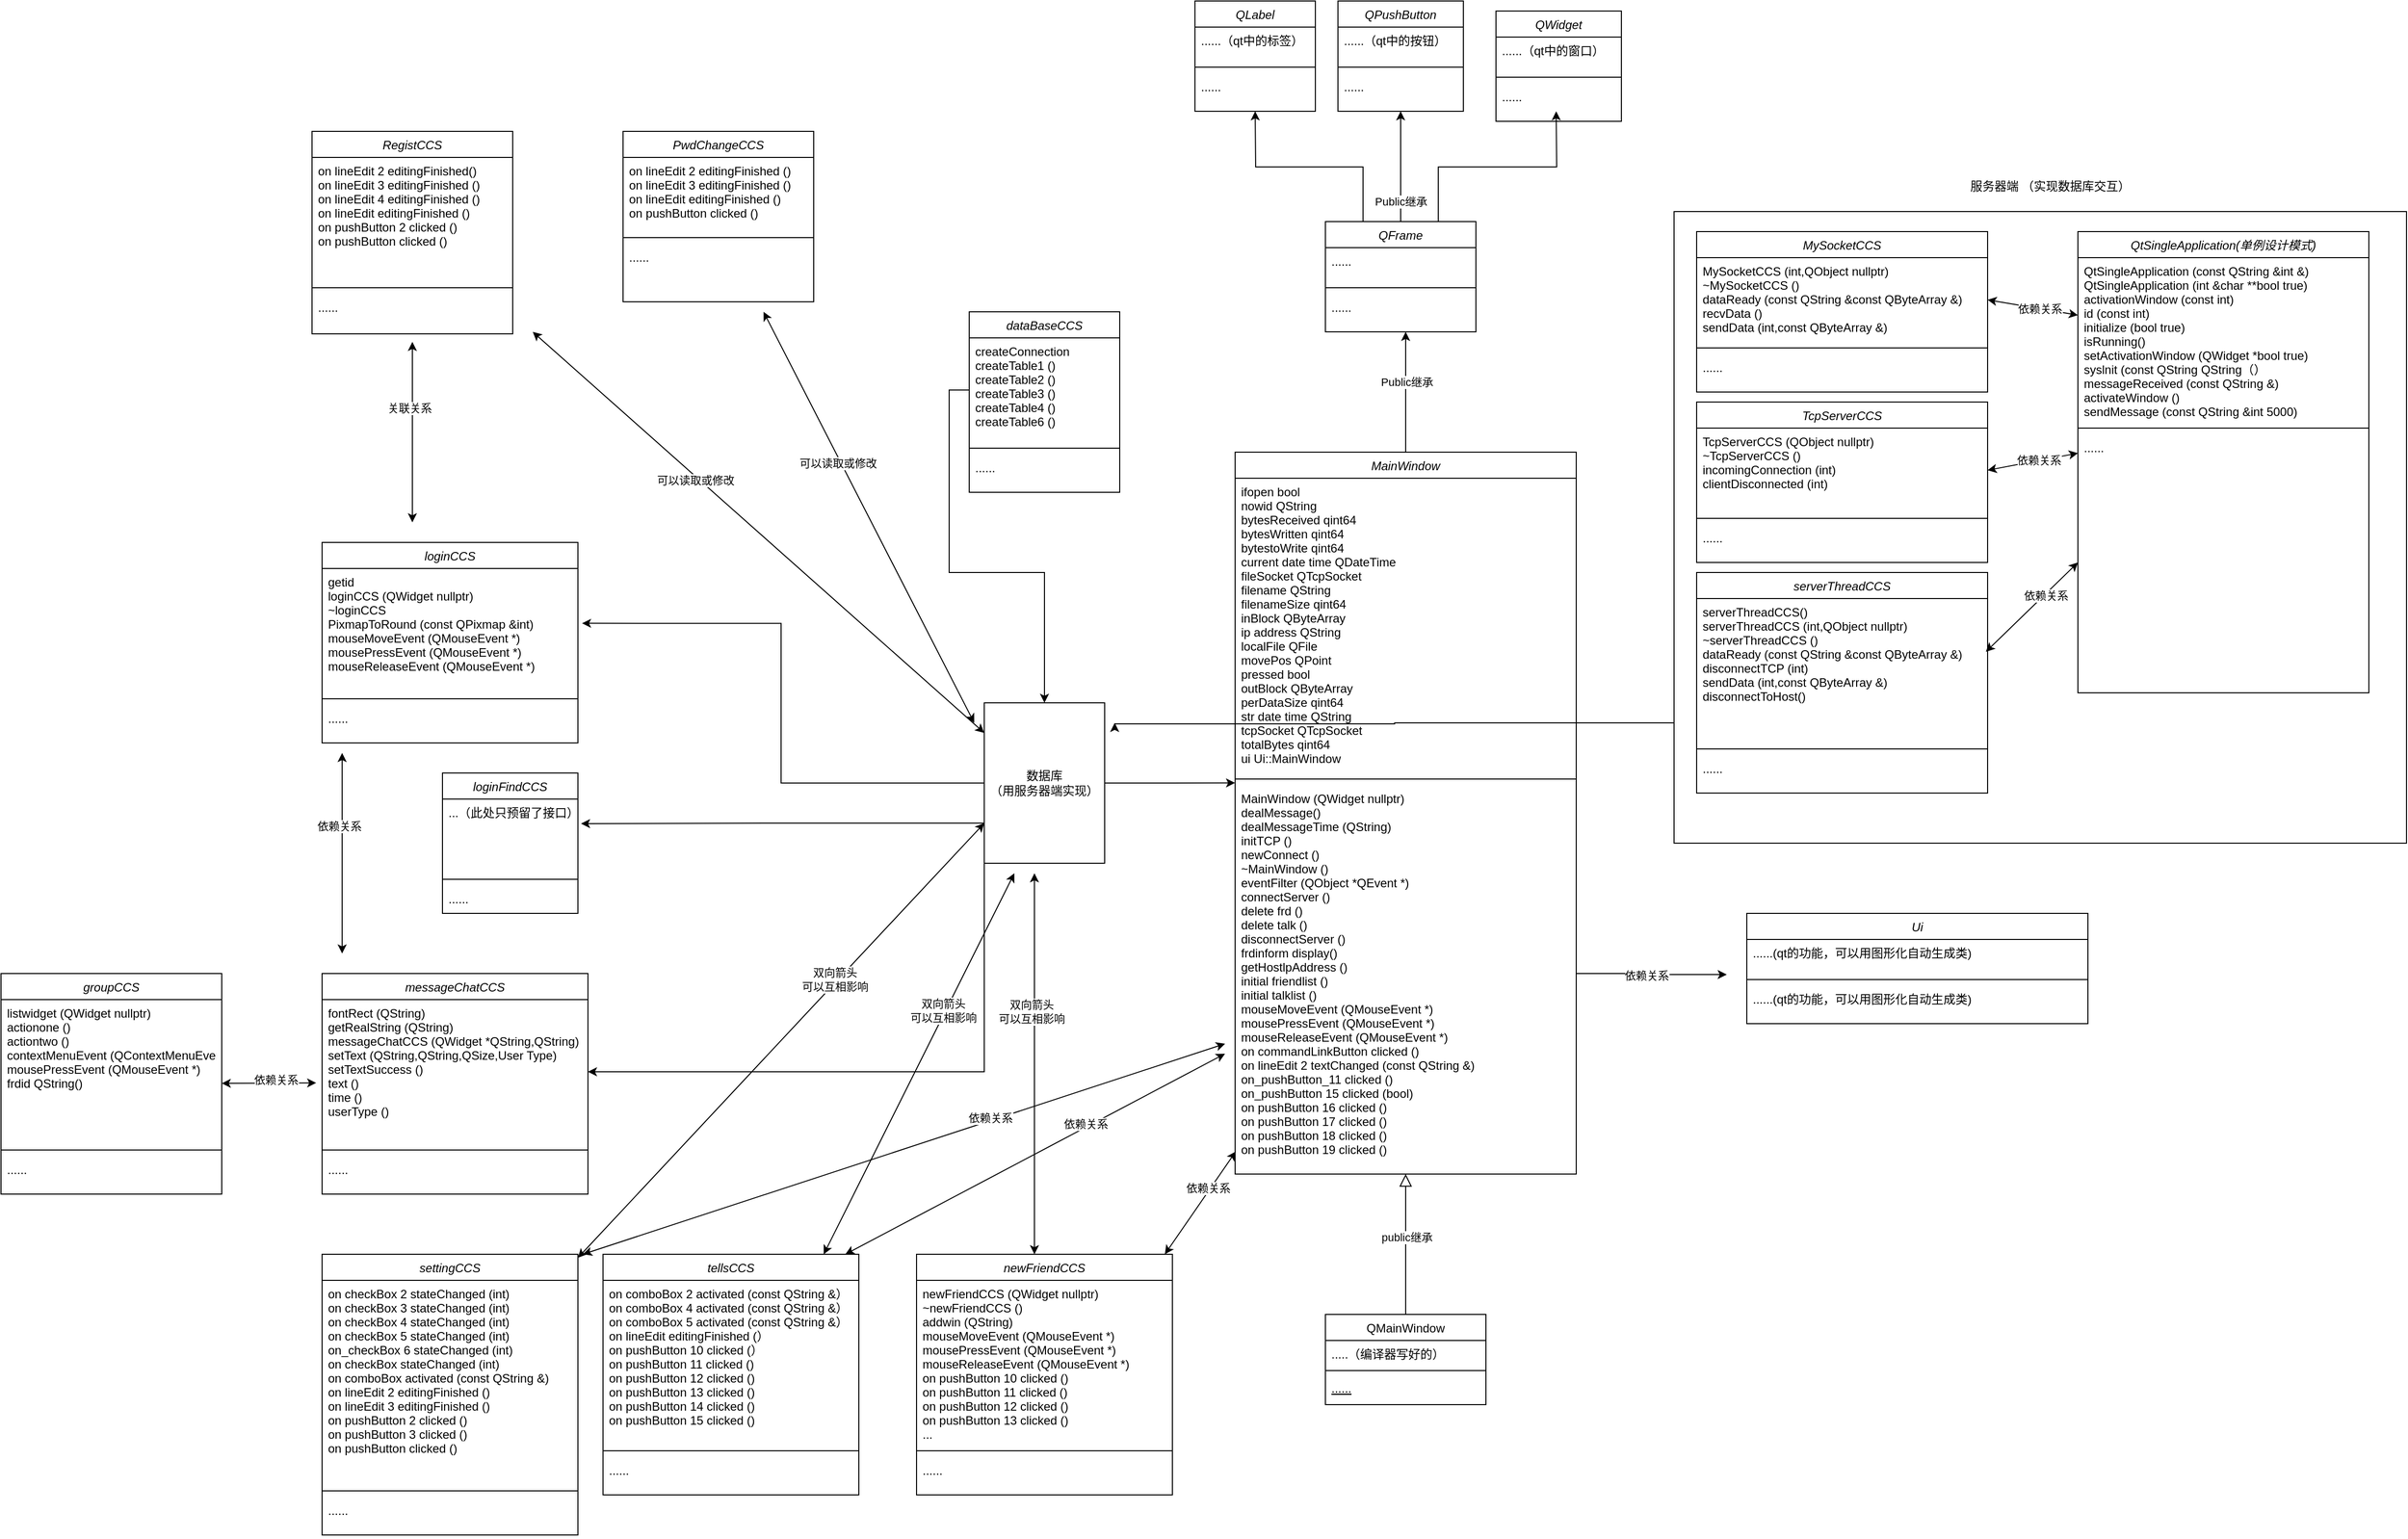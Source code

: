 <mxfile version="22.0.4" type="device">
  <diagram id="C5RBs43oDa-KdzZeNtuy" name="Page-1">
    <mxGraphModel dx="2634" dy="1990" grid="1" gridSize="10" guides="1" tooltips="1" connect="1" arrows="1" fold="1" page="0" pageScale="1" pageWidth="827" pageHeight="1169" math="0" shadow="0">
      <root>
        <mxCell id="WIyWlLk6GJQsqaUBKTNV-0" />
        <mxCell id="WIyWlLk6GJQsqaUBKTNV-1" parent="WIyWlLk6GJQsqaUBKTNV-0" />
        <mxCell id="7wxxWQg-JwFQRqcgULf_-38" style="edgeStyle=orthogonalEdgeStyle;rounded=0;orthogonalLoop=1;jettySize=auto;html=1;exitX=0;exitY=0;exitDx=0;exitDy=0;" parent="WIyWlLk6GJQsqaUBKTNV-1" source="7wxxWQg-JwFQRqcgULf_-7" edge="1">
          <mxGeometry relative="1" as="geometry">
            <mxPoint x="-80" y="-110" as="targetPoint" />
            <Array as="points">
              <mxPoint x="477" y="-110" />
              <mxPoint x="199" y="-110" />
              <mxPoint x="-80" y="-109" />
            </Array>
          </mxGeometry>
        </mxCell>
        <mxCell id="7wxxWQg-JwFQRqcgULf_-7" value="" style="rounded=0;whiteSpace=wrap;html=1;" parent="WIyWlLk6GJQsqaUBKTNV-1" vertex="1">
          <mxGeometry x="477.5" y="-620" width="730" height="630" as="geometry" />
        </mxCell>
        <mxCell id="QhEI_exhuEKtnxkqu8CD-10" style="edgeStyle=orthogonalEdgeStyle;rounded=0;orthogonalLoop=1;jettySize=auto;html=1;exitX=0.5;exitY=0;exitDx=0;exitDy=0;" parent="WIyWlLk6GJQsqaUBKTNV-1" source="zkfFHV4jXpPFQw0GAbJ--0" edge="1">
          <mxGeometry relative="1" as="geometry">
            <mxPoint x="210" y="-500" as="targetPoint" />
          </mxGeometry>
        </mxCell>
        <mxCell id="QhEI_exhuEKtnxkqu8CD-16" value="Public继承" style="edgeLabel;html=1;align=center;verticalAlign=middle;resizable=0;points=[];" parent="QhEI_exhuEKtnxkqu8CD-10" vertex="1" connectable="0">
          <mxGeometry x="0.167" relative="1" as="geometry">
            <mxPoint as="offset" />
          </mxGeometry>
        </mxCell>
        <mxCell id="zkfFHV4jXpPFQw0GAbJ--0" value="MainWindow" style="swimlane;fontStyle=2;align=center;verticalAlign=top;childLayout=stackLayout;horizontal=1;startSize=26;horizontalStack=0;resizeParent=1;resizeLast=0;collapsible=1;marginBottom=0;rounded=0;shadow=0;strokeWidth=1;" parent="WIyWlLk6GJQsqaUBKTNV-1" vertex="1">
          <mxGeometry x="40" y="-380" width="340" height="720" as="geometry">
            <mxRectangle x="230" y="140" width="160" height="26" as="alternateBounds" />
          </mxGeometry>
        </mxCell>
        <mxCell id="zkfFHV4jXpPFQw0GAbJ--1" value="ifopen bool&#xa;nowid QString&#xa;bytesReceived qint64&#xa;bytesWritten qint64&#xa;bytestoWrite qint64&#xa;current date time QDateTime&#xa;fileSocket QTcpSocket&#xa;filename QString&#xa;filenameSize qint64&#xa;inBlock QByteArray&#xa;ip address QString&#xa;localFile QFile&#xa;movePos QPoint&#xa;pressed bool&#xa;outBlock QByteArray&#xa;perDataSize qint64&#xa;str date time QString&#xa;tcpSocket QTcpSocket&#xa;totalBytes qint64&#xa;ui Ui::MainWindow" style="text;align=left;verticalAlign=top;spacingLeft=4;spacingRight=4;overflow=hidden;rotatable=0;points=[[0,0.5],[1,0.5]];portConstraint=eastwest;" parent="zkfFHV4jXpPFQw0GAbJ--0" vertex="1">
          <mxGeometry y="26" width="340" height="294" as="geometry" />
        </mxCell>
        <mxCell id="zkfFHV4jXpPFQw0GAbJ--4" value="" style="line;html=1;strokeWidth=1;align=left;verticalAlign=middle;spacingTop=-1;spacingLeft=3;spacingRight=3;rotatable=0;labelPosition=right;points=[];portConstraint=eastwest;" parent="zkfFHV4jXpPFQw0GAbJ--0" vertex="1">
          <mxGeometry y="320" width="340" height="12" as="geometry" />
        </mxCell>
        <mxCell id="hecjl8FVEjO9x2oT6OD7-3" style="edgeStyle=orthogonalEdgeStyle;rounded=0;orthogonalLoop=1;jettySize=auto;html=1;exitX=1;exitY=0.5;exitDx=0;exitDy=0;" parent="zkfFHV4jXpPFQw0GAbJ--0" source="zkfFHV4jXpPFQw0GAbJ--5" edge="1">
          <mxGeometry relative="1" as="geometry">
            <mxPoint x="490" y="521" as="targetPoint" />
            <Array as="points">
              <mxPoint x="400" y="520" />
              <mxPoint x="400" y="521" />
            </Array>
          </mxGeometry>
        </mxCell>
        <mxCell id="QhEI_exhuEKtnxkqu8CD-1" value="依赖关系" style="edgeLabel;html=1;align=center;verticalAlign=middle;resizable=0;points=[];" parent="hecjl8FVEjO9x2oT6OD7-3" vertex="1" connectable="0">
          <mxGeometry x="-0.15" y="-1" relative="1" as="geometry">
            <mxPoint x="7" as="offset" />
          </mxGeometry>
        </mxCell>
        <mxCell id="zkfFHV4jXpPFQw0GAbJ--5" value="MainWindow (QWidget nullptr)&#xa;dealMessage()&#xa;dealMessageTime (QString)&#xa;initTCP ()&#xa;newConnect ()&#xa;~MainWindow ()&#xa;eventFilter (QObject *QEvent *)&#xa;connectServer ()&#xa;delete frd ()&#xa;delete talk ()&#xa;disconnectServer ()&#xa;frdinform display()&#xa;getHostlpAddress ()&#xa;initial friendlist ()&#xa;initial talklist ()&#xa;mouseMoveEvent (QMouseEvent *)&#xa;mousePressEvent (QMouseEvent *)&#xa;mouseReleaseEvent (QMouseEvent *)&#xa;on commandLinkButton clicked ()&#xa;on lineEdit 2 textChanged (const QString &amp;)&#xa;on_pushButton_11 clicked ()&#xa;on_pushButton 15 clicked (bool)&#xa;on pushButton 16 clicked ()&#xa;on pushButton 17 clicked ()&#xa;on pushButton 18 clicked ()&#xa;on pushButton 19 clicked ()" style="text;align=left;verticalAlign=top;spacingLeft=4;spacingRight=4;overflow=hidden;rotatable=0;points=[[0,0.5],[1,0.5]];portConstraint=eastwest;" parent="zkfFHV4jXpPFQw0GAbJ--0" vertex="1">
          <mxGeometry y="332" width="340" height="378" as="geometry" />
        </mxCell>
        <mxCell id="zkfFHV4jXpPFQw0GAbJ--6" value="QMainWindow" style="swimlane;fontStyle=0;align=center;verticalAlign=top;childLayout=stackLayout;horizontal=1;startSize=26;horizontalStack=0;resizeParent=1;resizeLast=0;collapsible=1;marginBottom=0;rounded=0;shadow=0;strokeWidth=1;" parent="WIyWlLk6GJQsqaUBKTNV-1" vertex="1">
          <mxGeometry x="130" y="480" width="160" height="90" as="geometry">
            <mxRectangle x="130" y="380" width="160" height="26" as="alternateBounds" />
          </mxGeometry>
        </mxCell>
        <mxCell id="zkfFHV4jXpPFQw0GAbJ--7" value=".....（编译器写好的）" style="text;align=left;verticalAlign=top;spacingLeft=4;spacingRight=4;overflow=hidden;rotatable=0;points=[[0,0.5],[1,0.5]];portConstraint=eastwest;" parent="zkfFHV4jXpPFQw0GAbJ--6" vertex="1">
          <mxGeometry y="26" width="160" height="26" as="geometry" />
        </mxCell>
        <mxCell id="zkfFHV4jXpPFQw0GAbJ--9" value="" style="line;html=1;strokeWidth=1;align=left;verticalAlign=middle;spacingTop=-1;spacingLeft=3;spacingRight=3;rotatable=0;labelPosition=right;points=[];portConstraint=eastwest;" parent="zkfFHV4jXpPFQw0GAbJ--6" vertex="1">
          <mxGeometry y="52" width="160" height="8" as="geometry" />
        </mxCell>
        <mxCell id="zkfFHV4jXpPFQw0GAbJ--10" value="......" style="text;align=left;verticalAlign=top;spacingLeft=4;spacingRight=4;overflow=hidden;rotatable=0;points=[[0,0.5],[1,0.5]];portConstraint=eastwest;fontStyle=4" parent="zkfFHV4jXpPFQw0GAbJ--6" vertex="1">
          <mxGeometry y="60" width="160" height="26" as="geometry" />
        </mxCell>
        <mxCell id="zkfFHV4jXpPFQw0GAbJ--12" value="" style="endArrow=block;endSize=10;endFill=0;shadow=0;strokeWidth=1;rounded=0;edgeStyle=elbowEdgeStyle;elbow=vertical;" parent="WIyWlLk6GJQsqaUBKTNV-1" source="zkfFHV4jXpPFQw0GAbJ--6" target="zkfFHV4jXpPFQw0GAbJ--0" edge="1">
          <mxGeometry width="160" relative="1" as="geometry">
            <mxPoint x="200" y="203" as="sourcePoint" />
            <mxPoint x="200" y="203" as="targetPoint" />
          </mxGeometry>
        </mxCell>
        <mxCell id="QhEI_exhuEKtnxkqu8CD-0" value="public继承" style="edgeLabel;html=1;align=center;verticalAlign=middle;resizable=0;points=[];" parent="zkfFHV4jXpPFQw0GAbJ--12" vertex="1" connectable="0">
          <mxGeometry x="0.097" y="-1" relative="1" as="geometry">
            <mxPoint as="offset" />
          </mxGeometry>
        </mxCell>
        <mxCell id="QhEI_exhuEKtnxkqu8CD-3" value="Ui&#xa;" style="swimlane;fontStyle=2;align=center;verticalAlign=top;childLayout=stackLayout;horizontal=1;startSize=26;horizontalStack=0;resizeParent=1;resizeLast=0;collapsible=1;marginBottom=0;rounded=0;shadow=0;strokeWidth=1;" parent="WIyWlLk6GJQsqaUBKTNV-1" vertex="1">
          <mxGeometry x="550" y="80" width="340" height="110" as="geometry">
            <mxRectangle x="230" y="140" width="160" height="26" as="alternateBounds" />
          </mxGeometry>
        </mxCell>
        <mxCell id="QhEI_exhuEKtnxkqu8CD-4" value="......(qt的功能，可以用图形化自动生成类)" style="text;align=left;verticalAlign=top;spacingLeft=4;spacingRight=4;overflow=hidden;rotatable=0;points=[[0,0.5],[1,0.5]];portConstraint=eastwest;" parent="QhEI_exhuEKtnxkqu8CD-3" vertex="1">
          <mxGeometry y="26" width="340" height="34" as="geometry" />
        </mxCell>
        <mxCell id="QhEI_exhuEKtnxkqu8CD-5" value="" style="line;html=1;strokeWidth=1;align=left;verticalAlign=middle;spacingTop=-1;spacingLeft=3;spacingRight=3;rotatable=0;labelPosition=right;points=[];portConstraint=eastwest;" parent="QhEI_exhuEKtnxkqu8CD-3" vertex="1">
          <mxGeometry y="60" width="340" height="12" as="geometry" />
        </mxCell>
        <mxCell id="QhEI_exhuEKtnxkqu8CD-8" value="......(qt的功能，可以用图形化自动生成类)" style="text;align=left;verticalAlign=top;spacingLeft=4;spacingRight=4;overflow=hidden;rotatable=0;points=[[0,0.5],[1,0.5]];portConstraint=eastwest;" parent="QhEI_exhuEKtnxkqu8CD-3" vertex="1">
          <mxGeometry y="72" width="340" height="38" as="geometry" />
        </mxCell>
        <mxCell id="QhEI_exhuEKtnxkqu8CD-19" style="edgeStyle=orthogonalEdgeStyle;rounded=0;orthogonalLoop=1;jettySize=auto;html=1;exitX=0.25;exitY=0;exitDx=0;exitDy=0;" parent="WIyWlLk6GJQsqaUBKTNV-1" source="QhEI_exhuEKtnxkqu8CD-12" edge="1">
          <mxGeometry relative="1" as="geometry">
            <mxPoint x="60" y="-720" as="targetPoint" />
          </mxGeometry>
        </mxCell>
        <mxCell id="QhEI_exhuEKtnxkqu8CD-20" style="edgeStyle=orthogonalEdgeStyle;rounded=0;orthogonalLoop=1;jettySize=auto;html=1;exitX=0.5;exitY=0;exitDx=0;exitDy=0;" parent="WIyWlLk6GJQsqaUBKTNV-1" source="QhEI_exhuEKtnxkqu8CD-12" edge="1">
          <mxGeometry relative="1" as="geometry">
            <mxPoint x="205" y="-720" as="targetPoint" />
            <Array as="points">
              <mxPoint x="205" y="-690" />
              <mxPoint x="205" y="-690" />
            </Array>
          </mxGeometry>
        </mxCell>
        <mxCell id="QhEI_exhuEKtnxkqu8CD-21" style="edgeStyle=orthogonalEdgeStyle;rounded=0;orthogonalLoop=1;jettySize=auto;html=1;exitX=0.75;exitY=0;exitDx=0;exitDy=0;" parent="WIyWlLk6GJQsqaUBKTNV-1" source="QhEI_exhuEKtnxkqu8CD-12" edge="1">
          <mxGeometry relative="1" as="geometry">
            <mxPoint x="360" y="-720" as="targetPoint" />
          </mxGeometry>
        </mxCell>
        <mxCell id="QhEI_exhuEKtnxkqu8CD-12" value="QFrame" style="swimlane;fontStyle=2;align=center;verticalAlign=top;childLayout=stackLayout;horizontal=1;startSize=26;horizontalStack=0;resizeParent=1;resizeLast=0;collapsible=1;marginBottom=0;rounded=0;shadow=0;strokeWidth=1;" parent="WIyWlLk6GJQsqaUBKTNV-1" vertex="1">
          <mxGeometry x="130" y="-610" width="150" height="110" as="geometry">
            <mxRectangle x="40" y="-610" width="160" height="26" as="alternateBounds" />
          </mxGeometry>
        </mxCell>
        <mxCell id="QhEI_exhuEKtnxkqu8CD-13" value="......" style="text;align=left;verticalAlign=top;spacingLeft=4;spacingRight=4;overflow=hidden;rotatable=0;points=[[0,0.5],[1,0.5]];portConstraint=eastwest;" parent="QhEI_exhuEKtnxkqu8CD-12" vertex="1">
          <mxGeometry y="26" width="150" height="34" as="geometry" />
        </mxCell>
        <mxCell id="QhEI_exhuEKtnxkqu8CD-14" value="" style="line;html=1;strokeWidth=1;align=left;verticalAlign=middle;spacingTop=-1;spacingLeft=3;spacingRight=3;rotatable=0;labelPosition=right;points=[];portConstraint=eastwest;" parent="QhEI_exhuEKtnxkqu8CD-12" vertex="1">
          <mxGeometry y="60" width="150" height="12" as="geometry" />
        </mxCell>
        <mxCell id="QhEI_exhuEKtnxkqu8CD-15" value="......" style="text;align=left;verticalAlign=top;spacingLeft=4;spacingRight=4;overflow=hidden;rotatable=0;points=[[0,0.5],[1,0.5]];portConstraint=eastwest;" parent="QhEI_exhuEKtnxkqu8CD-12" vertex="1">
          <mxGeometry y="72" width="150" height="38" as="geometry" />
        </mxCell>
        <mxCell id="QhEI_exhuEKtnxkqu8CD-26" value="QLabel" style="swimlane;fontStyle=2;align=center;verticalAlign=top;childLayout=stackLayout;horizontal=1;startSize=26;horizontalStack=0;resizeParent=1;resizeLast=0;collapsible=1;marginBottom=0;rounded=0;shadow=0;strokeWidth=1;" parent="WIyWlLk6GJQsqaUBKTNV-1" vertex="1">
          <mxGeometry y="-830" width="120" height="110" as="geometry">
            <mxRectangle x="40" y="-610" width="160" height="26" as="alternateBounds" />
          </mxGeometry>
        </mxCell>
        <mxCell id="QhEI_exhuEKtnxkqu8CD-27" value="......（qt中的标签）" style="text;align=left;verticalAlign=top;spacingLeft=4;spacingRight=4;overflow=hidden;rotatable=0;points=[[0,0.5],[1,0.5]];portConstraint=eastwest;" parent="QhEI_exhuEKtnxkqu8CD-26" vertex="1">
          <mxGeometry y="26" width="120" height="34" as="geometry" />
        </mxCell>
        <mxCell id="QhEI_exhuEKtnxkqu8CD-28" value="" style="line;html=1;strokeWidth=1;align=left;verticalAlign=middle;spacingTop=-1;spacingLeft=3;spacingRight=3;rotatable=0;labelPosition=right;points=[];portConstraint=eastwest;" parent="QhEI_exhuEKtnxkqu8CD-26" vertex="1">
          <mxGeometry y="60" width="120" height="12" as="geometry" />
        </mxCell>
        <mxCell id="QhEI_exhuEKtnxkqu8CD-29" value="......" style="text;align=left;verticalAlign=top;spacingLeft=4;spacingRight=4;overflow=hidden;rotatable=0;points=[[0,0.5],[1,0.5]];portConstraint=eastwest;" parent="QhEI_exhuEKtnxkqu8CD-26" vertex="1">
          <mxGeometry y="72" width="120" height="38" as="geometry" />
        </mxCell>
        <mxCell id="QhEI_exhuEKtnxkqu8CD-30" value="QPushButton" style="swimlane;fontStyle=2;align=center;verticalAlign=top;childLayout=stackLayout;horizontal=1;startSize=26;horizontalStack=0;resizeParent=1;resizeLast=0;collapsible=1;marginBottom=0;rounded=0;shadow=0;strokeWidth=1;" parent="WIyWlLk6GJQsqaUBKTNV-1" vertex="1">
          <mxGeometry x="142.5" y="-830" width="125" height="110" as="geometry">
            <mxRectangle x="40" y="-610" width="160" height="26" as="alternateBounds" />
          </mxGeometry>
        </mxCell>
        <mxCell id="QhEI_exhuEKtnxkqu8CD-31" value="......（qt中的按钮）" style="text;align=left;verticalAlign=top;spacingLeft=4;spacingRight=4;overflow=hidden;rotatable=0;points=[[0,0.5],[1,0.5]];portConstraint=eastwest;" parent="QhEI_exhuEKtnxkqu8CD-30" vertex="1">
          <mxGeometry y="26" width="125" height="34" as="geometry" />
        </mxCell>
        <mxCell id="QhEI_exhuEKtnxkqu8CD-32" value="" style="line;html=1;strokeWidth=1;align=left;verticalAlign=middle;spacingTop=-1;spacingLeft=3;spacingRight=3;rotatable=0;labelPosition=right;points=[];portConstraint=eastwest;" parent="QhEI_exhuEKtnxkqu8CD-30" vertex="1">
          <mxGeometry y="60" width="125" height="12" as="geometry" />
        </mxCell>
        <mxCell id="QhEI_exhuEKtnxkqu8CD-33" value="......" style="text;align=left;verticalAlign=top;spacingLeft=4;spacingRight=4;overflow=hidden;rotatable=0;points=[[0,0.5],[1,0.5]];portConstraint=eastwest;" parent="QhEI_exhuEKtnxkqu8CD-30" vertex="1">
          <mxGeometry y="72" width="125" height="38" as="geometry" />
        </mxCell>
        <mxCell id="QhEI_exhuEKtnxkqu8CD-39" value="MySocketCCS" style="swimlane;fontStyle=2;align=center;verticalAlign=top;childLayout=stackLayout;horizontal=1;startSize=26;horizontalStack=0;resizeParent=1;resizeLast=0;collapsible=1;marginBottom=0;rounded=0;shadow=0;strokeWidth=1;" parent="WIyWlLk6GJQsqaUBKTNV-1" vertex="1">
          <mxGeometry x="500" y="-600" width="290" height="160" as="geometry">
            <mxRectangle x="40" y="-610" width="160" height="26" as="alternateBounds" />
          </mxGeometry>
        </mxCell>
        <mxCell id="QhEI_exhuEKtnxkqu8CD-40" value="MySocketCCS (int,QObject nullptr)&#xa;~MySocketCCS ()&#xa;dataReady (const QString &amp;const QByteArray &amp;)&#xa;recvData ()&#xa;sendData (int,const QByteArray &amp;)" style="text;align=left;verticalAlign=top;spacingLeft=4;spacingRight=4;overflow=hidden;rotatable=0;points=[[0,0.5],[1,0.5]];portConstraint=eastwest;" parent="QhEI_exhuEKtnxkqu8CD-39" vertex="1">
          <mxGeometry y="26" width="290" height="84" as="geometry" />
        </mxCell>
        <mxCell id="QhEI_exhuEKtnxkqu8CD-41" value="" style="line;html=1;strokeWidth=1;align=left;verticalAlign=middle;spacingTop=-1;spacingLeft=3;spacingRight=3;rotatable=0;labelPosition=right;points=[];portConstraint=eastwest;" parent="QhEI_exhuEKtnxkqu8CD-39" vertex="1">
          <mxGeometry y="110" width="290" height="12" as="geometry" />
        </mxCell>
        <mxCell id="QhEI_exhuEKtnxkqu8CD-42" value="......" style="text;align=left;verticalAlign=top;spacingLeft=4;spacingRight=4;overflow=hidden;rotatable=0;points=[[0,0.5],[1,0.5]];portConstraint=eastwest;" parent="QhEI_exhuEKtnxkqu8CD-39" vertex="1">
          <mxGeometry y="122" width="290" height="38" as="geometry" />
        </mxCell>
        <mxCell id="QhEI_exhuEKtnxkqu8CD-43" value="Public继承" style="edgeLabel;html=1;align=center;verticalAlign=middle;resizable=0;points=[];" parent="WIyWlLk6GJQsqaUBKTNV-1" vertex="1" connectable="0">
          <mxGeometry x="204.995" y="-629.996" as="geometry" />
        </mxCell>
        <mxCell id="Z-It_J_WH_7i5kSg3P9a-31" style="edgeStyle=orthogonalEdgeStyle;rounded=0;orthogonalLoop=1;jettySize=auto;html=1;exitX=0;exitY=1;exitDx=0;exitDy=0;entryX=1;entryY=0.5;entryDx=0;entryDy=0;" parent="WIyWlLk6GJQsqaUBKTNV-1" source="Z-It_J_WH_7i5kSg3P9a-0" target="Z-It_J_WH_7i5kSg3P9a-28" edge="1">
          <mxGeometry relative="1" as="geometry" />
        </mxCell>
        <mxCell id="Z-It_J_WH_7i5kSg3P9a-0" value="数据库&lt;br&gt;（用服务器端实现）" style="rounded=0;whiteSpace=wrap;html=1;" parent="WIyWlLk6GJQsqaUBKTNV-1" vertex="1">
          <mxGeometry x="-210" y="-130" width="120" height="160" as="geometry" />
        </mxCell>
        <mxCell id="Z-It_J_WH_7i5kSg3P9a-11" value="loginCCS" style="swimlane;fontStyle=2;align=center;verticalAlign=top;childLayout=stackLayout;horizontal=1;startSize=26;horizontalStack=0;resizeParent=1;resizeLast=0;collapsible=1;marginBottom=0;rounded=0;shadow=0;strokeWidth=1;" parent="WIyWlLk6GJQsqaUBKTNV-1" vertex="1">
          <mxGeometry x="-870" y="-290" width="255" height="200" as="geometry">
            <mxRectangle x="40" y="-610" width="160" height="26" as="alternateBounds" />
          </mxGeometry>
        </mxCell>
        <mxCell id="Z-It_J_WH_7i5kSg3P9a-12" value="getid&#xa;loginCCS (QWidget nullptr)&#xa;~loginCCS&#xa;PixmapToRound (const QPixmap &amp;int)&#xa;mouseMoveEvent (QMouseEvent *)&#xa;mousePressEvent (QMouseEvent *)&#xa;mouseReleaseEvent (QMouseEvent *)" style="text;align=left;verticalAlign=top;spacingLeft=4;spacingRight=4;overflow=hidden;rotatable=0;points=[[0,0.5],[1,0.5]];portConstraint=eastwest;" parent="Z-It_J_WH_7i5kSg3P9a-11" vertex="1">
          <mxGeometry y="26" width="255" height="124" as="geometry" />
        </mxCell>
        <mxCell id="Z-It_J_WH_7i5kSg3P9a-13" value="" style="line;html=1;strokeWidth=1;align=left;verticalAlign=middle;spacingTop=-1;spacingLeft=3;spacingRight=3;rotatable=0;labelPosition=right;points=[];portConstraint=eastwest;" parent="Z-It_J_WH_7i5kSg3P9a-11" vertex="1">
          <mxGeometry y="150" width="255" height="12" as="geometry" />
        </mxCell>
        <mxCell id="Z-It_J_WH_7i5kSg3P9a-14" value="......" style="text;align=left;verticalAlign=top;spacingLeft=4;spacingRight=4;overflow=hidden;rotatable=0;points=[[0,0.5],[1,0.5]];portConstraint=eastwest;" parent="Z-It_J_WH_7i5kSg3P9a-11" vertex="1">
          <mxGeometry y="162" width="255" height="38" as="geometry" />
        </mxCell>
        <mxCell id="Z-It_J_WH_7i5kSg3P9a-18" style="edgeStyle=orthogonalEdgeStyle;rounded=0;orthogonalLoop=1;jettySize=auto;html=1;exitX=1;exitY=0.5;exitDx=0;exitDy=0;entryX=0;entryY=0.819;entryDx=0;entryDy=0;entryPerimeter=0;" parent="WIyWlLk6GJQsqaUBKTNV-1" source="Z-It_J_WH_7i5kSg3P9a-0" target="zkfFHV4jXpPFQw0GAbJ--4" edge="1">
          <mxGeometry relative="1" as="geometry" />
        </mxCell>
        <mxCell id="Z-It_J_WH_7i5kSg3P9a-19" style="edgeStyle=orthogonalEdgeStyle;rounded=0;orthogonalLoop=1;jettySize=auto;html=1;exitX=0;exitY=0.5;exitDx=0;exitDy=0;entryX=1.016;entryY=0.441;entryDx=0;entryDy=0;entryPerimeter=0;" parent="WIyWlLk6GJQsqaUBKTNV-1" source="Z-It_J_WH_7i5kSg3P9a-0" target="Z-It_J_WH_7i5kSg3P9a-12" edge="1">
          <mxGeometry relative="1" as="geometry" />
        </mxCell>
        <mxCell id="Z-It_J_WH_7i5kSg3P9a-20" value="loginFindCCS" style="swimlane;fontStyle=2;align=center;verticalAlign=top;childLayout=stackLayout;horizontal=1;startSize=26;horizontalStack=0;resizeParent=1;resizeLast=0;collapsible=1;marginBottom=0;rounded=0;shadow=0;strokeWidth=1;" parent="WIyWlLk6GJQsqaUBKTNV-1" vertex="1">
          <mxGeometry x="-750" y="-60" width="135" height="140" as="geometry">
            <mxRectangle x="40" y="-610" width="160" height="26" as="alternateBounds" />
          </mxGeometry>
        </mxCell>
        <mxCell id="Z-It_J_WH_7i5kSg3P9a-21" value="...（此处只预留了接口）&#xa;" style="text;align=left;verticalAlign=top;spacingLeft=4;spacingRight=4;overflow=hidden;rotatable=0;points=[[0,0.5],[1,0.5]];portConstraint=eastwest;" parent="Z-It_J_WH_7i5kSg3P9a-20" vertex="1">
          <mxGeometry y="26" width="135" height="74" as="geometry" />
        </mxCell>
        <mxCell id="Z-It_J_WH_7i5kSg3P9a-22" value="" style="line;html=1;strokeWidth=1;align=left;verticalAlign=middle;spacingTop=-1;spacingLeft=3;spacingRight=3;rotatable=0;labelPosition=right;points=[];portConstraint=eastwest;" parent="Z-It_J_WH_7i5kSg3P9a-20" vertex="1">
          <mxGeometry y="100" width="135" height="12" as="geometry" />
        </mxCell>
        <mxCell id="Z-It_J_WH_7i5kSg3P9a-23" value="......" style="text;align=left;verticalAlign=top;spacingLeft=4;spacingRight=4;overflow=hidden;rotatable=0;points=[[0,0.5],[1,0.5]];portConstraint=eastwest;" parent="Z-It_J_WH_7i5kSg3P9a-20" vertex="1">
          <mxGeometry y="112" width="135" height="22" as="geometry" />
        </mxCell>
        <mxCell id="Z-It_J_WH_7i5kSg3P9a-26" style="edgeStyle=orthogonalEdgeStyle;rounded=0;orthogonalLoop=1;jettySize=auto;html=1;exitX=0;exitY=0.75;exitDx=0;exitDy=0;entryX=1.023;entryY=0.331;entryDx=0;entryDy=0;entryPerimeter=0;" parent="WIyWlLk6GJQsqaUBKTNV-1" source="Z-It_J_WH_7i5kSg3P9a-0" target="Z-It_J_WH_7i5kSg3P9a-21" edge="1">
          <mxGeometry relative="1" as="geometry" />
        </mxCell>
        <mxCell id="Z-It_J_WH_7i5kSg3P9a-27" value="messageChatCCS" style="swimlane;fontStyle=2;align=center;verticalAlign=top;childLayout=stackLayout;horizontal=1;startSize=26;horizontalStack=0;resizeParent=1;resizeLast=0;collapsible=1;marginBottom=0;rounded=0;shadow=0;strokeWidth=1;" parent="WIyWlLk6GJQsqaUBKTNV-1" vertex="1">
          <mxGeometry x="-870" y="140" width="265" height="220" as="geometry">
            <mxRectangle x="40" y="-610" width="160" height="26" as="alternateBounds" />
          </mxGeometry>
        </mxCell>
        <mxCell id="Z-It_J_WH_7i5kSg3P9a-28" value="fontRect (QString)&#xa;getRealString (QString)&#xa;messageChatCCS (QWidget *QString,QString)&#xa;setText (QString,QString,QSize,User Type)&#xa;setTextSuccess ()&#xa;text ()&#xa;time ()&#xa;userType ()" style="text;align=left;verticalAlign=top;spacingLeft=4;spacingRight=4;overflow=hidden;rotatable=0;points=[[0,0.5],[1,0.5]];portConstraint=eastwest;" parent="Z-It_J_WH_7i5kSg3P9a-27" vertex="1">
          <mxGeometry y="26" width="265" height="144" as="geometry" />
        </mxCell>
        <mxCell id="Z-It_J_WH_7i5kSg3P9a-29" value="" style="line;html=1;strokeWidth=1;align=left;verticalAlign=middle;spacingTop=-1;spacingLeft=3;spacingRight=3;rotatable=0;labelPosition=right;points=[];portConstraint=eastwest;" parent="Z-It_J_WH_7i5kSg3P9a-27" vertex="1">
          <mxGeometry y="170" width="265" height="12" as="geometry" />
        </mxCell>
        <mxCell id="Z-It_J_WH_7i5kSg3P9a-30" value="......" style="text;align=left;verticalAlign=top;spacingLeft=4;spacingRight=4;overflow=hidden;rotatable=0;points=[[0,0.5],[1,0.5]];portConstraint=eastwest;" parent="Z-It_J_WH_7i5kSg3P9a-27" vertex="1">
          <mxGeometry y="182" width="265" height="22" as="geometry" />
        </mxCell>
        <mxCell id="Z-It_J_WH_7i5kSg3P9a-34" style="edgeStyle=orthogonalEdgeStyle;rounded=0;orthogonalLoop=1;jettySize=auto;html=1;exitX=0;exitY=0.5;exitDx=0;exitDy=0;" parent="WIyWlLk6GJQsqaUBKTNV-1" source="QhEI_exhuEKtnxkqu8CD-45" target="Z-It_J_WH_7i5kSg3P9a-0" edge="1">
          <mxGeometry relative="1" as="geometry" />
        </mxCell>
        <mxCell id="Z-It_J_WH_7i5kSg3P9a-35" value="" style="endArrow=classic;startArrow=classic;html=1;rounded=0;" parent="WIyWlLk6GJQsqaUBKTNV-1" edge="1">
          <mxGeometry width="50" height="50" relative="1" as="geometry">
            <mxPoint x="-850" y="120" as="sourcePoint" />
            <mxPoint x="-850" y="-80" as="targetPoint" />
          </mxGeometry>
        </mxCell>
        <mxCell id="Z-It_J_WH_7i5kSg3P9a-36" value="依赖关系" style="edgeLabel;html=1;align=center;verticalAlign=middle;resizable=0;points=[];" parent="Z-It_J_WH_7i5kSg3P9a-35" vertex="1" connectable="0">
          <mxGeometry x="0.273" y="3" relative="1" as="geometry">
            <mxPoint as="offset" />
          </mxGeometry>
        </mxCell>
        <mxCell id="QhEI_exhuEKtnxkqu8CD-44" value="dataBaseCCS" style="swimlane;fontStyle=2;align=center;verticalAlign=top;childLayout=stackLayout;horizontal=1;startSize=26;horizontalStack=0;resizeParent=1;resizeLast=0;collapsible=1;marginBottom=0;rounded=0;shadow=0;strokeWidth=1;" parent="WIyWlLk6GJQsqaUBKTNV-1" vertex="1">
          <mxGeometry x="-225" y="-520" width="150" height="180" as="geometry">
            <mxRectangle x="40" y="-610" width="160" height="26" as="alternateBounds" />
          </mxGeometry>
        </mxCell>
        <mxCell id="QhEI_exhuEKtnxkqu8CD-45" value="createConnection&#xa;createTable1 ()&#xa;createTable2 ()&#xa;createTable3 ()&#xa;createTable4 ()&#xa;createTable6 ()" style="text;align=left;verticalAlign=top;spacingLeft=4;spacingRight=4;overflow=hidden;rotatable=0;points=[[0,0.5],[1,0.5]];portConstraint=eastwest;" parent="QhEI_exhuEKtnxkqu8CD-44" vertex="1">
          <mxGeometry y="26" width="150" height="104" as="geometry" />
        </mxCell>
        <mxCell id="QhEI_exhuEKtnxkqu8CD-46" value="" style="line;html=1;strokeWidth=1;align=left;verticalAlign=middle;spacingTop=-1;spacingLeft=3;spacingRight=3;rotatable=0;labelPosition=right;points=[];portConstraint=eastwest;" parent="QhEI_exhuEKtnxkqu8CD-44" vertex="1">
          <mxGeometry y="130" width="150" height="12" as="geometry" />
        </mxCell>
        <mxCell id="QhEI_exhuEKtnxkqu8CD-47" value="......" style="text;align=left;verticalAlign=top;spacingLeft=4;spacingRight=4;overflow=hidden;rotatable=0;points=[[0,0.5],[1,0.5]];portConstraint=eastwest;" parent="QhEI_exhuEKtnxkqu8CD-44" vertex="1">
          <mxGeometry y="142" width="150" height="38" as="geometry" />
        </mxCell>
        <mxCell id="Z-It_J_WH_7i5kSg3P9a-47" value="newFriendCCS" style="swimlane;fontStyle=2;align=center;verticalAlign=top;childLayout=stackLayout;horizontal=1;startSize=26;horizontalStack=0;resizeParent=1;resizeLast=0;collapsible=1;marginBottom=0;rounded=0;shadow=0;strokeWidth=1;" parent="WIyWlLk6GJQsqaUBKTNV-1" vertex="1">
          <mxGeometry x="-277.5" y="420" width="255" height="240" as="geometry">
            <mxRectangle x="40" y="-610" width="160" height="26" as="alternateBounds" />
          </mxGeometry>
        </mxCell>
        <mxCell id="Z-It_J_WH_7i5kSg3P9a-48" value="newFriendCCS (QWidget nullptr)&#xa;~newFriendCCS ()&#xa;addwin (QString)&#xa;mouseMoveEvent (QMouseEvent *)&#xa;mousePressEvent (QMouseEvent *)&#xa;mouseReleaseEvent (QMouseEvent *)&#xa;on pushButton 10 clicked ()&#xa;on pushButton 11 clicked ()&#xa;on pushButton 12 clicked ()&#xa;on pushButton 13 clicked ()&#xa;..." style="text;align=left;verticalAlign=top;spacingLeft=4;spacingRight=4;overflow=hidden;rotatable=0;points=[[0,0.5],[1,0.5]];portConstraint=eastwest;" parent="Z-It_J_WH_7i5kSg3P9a-47" vertex="1">
          <mxGeometry y="26" width="255" height="164" as="geometry" />
        </mxCell>
        <mxCell id="Z-It_J_WH_7i5kSg3P9a-49" value="" style="line;html=1;strokeWidth=1;align=left;verticalAlign=middle;spacingTop=-1;spacingLeft=3;spacingRight=3;rotatable=0;labelPosition=right;points=[];portConstraint=eastwest;" parent="Z-It_J_WH_7i5kSg3P9a-47" vertex="1">
          <mxGeometry y="190" width="255" height="12" as="geometry" />
        </mxCell>
        <mxCell id="Z-It_J_WH_7i5kSg3P9a-50" value="......" style="text;align=left;verticalAlign=top;spacingLeft=4;spacingRight=4;overflow=hidden;rotatable=0;points=[[0,0.5],[1,0.5]];portConstraint=eastwest;" parent="Z-It_J_WH_7i5kSg3P9a-47" vertex="1">
          <mxGeometry y="202" width="255" height="38" as="geometry" />
        </mxCell>
        <mxCell id="Z-It_J_WH_7i5kSg3P9a-52" value="" style="endArrow=classic;startArrow=classic;html=1;rounded=0;" parent="WIyWlLk6GJQsqaUBKTNV-1" edge="1">
          <mxGeometry width="50" height="50" relative="1" as="geometry">
            <mxPoint x="-160" y="420" as="sourcePoint" />
            <mxPoint x="-160" y="40" as="targetPoint" />
          </mxGeometry>
        </mxCell>
        <mxCell id="Z-It_J_WH_7i5kSg3P9a-53" value="双向箭头&lt;br&gt;可以互相影响&lt;br&gt;" style="edgeLabel;html=1;align=center;verticalAlign=middle;resizable=0;points=[];" parent="Z-It_J_WH_7i5kSg3P9a-52" vertex="1" connectable="0">
          <mxGeometry x="0.273" y="3" relative="1" as="geometry">
            <mxPoint as="offset" />
          </mxGeometry>
        </mxCell>
        <mxCell id="Z-It_J_WH_7i5kSg3P9a-54" value="" style="endArrow=classic;startArrow=classic;html=1;rounded=0;entryX=0.002;entryY=0.967;entryDx=0;entryDy=0;entryPerimeter=0;" parent="WIyWlLk6GJQsqaUBKTNV-1" target="zkfFHV4jXpPFQw0GAbJ--5" edge="1">
          <mxGeometry width="50" height="50" relative="1" as="geometry">
            <mxPoint x="-30" y="420" as="sourcePoint" />
            <mxPoint x="-30" y="40" as="targetPoint" />
          </mxGeometry>
        </mxCell>
        <mxCell id="Z-It_J_WH_7i5kSg3P9a-55" value="依赖关系" style="edgeLabel;html=1;align=center;verticalAlign=middle;resizable=0;points=[];" parent="Z-It_J_WH_7i5kSg3P9a-54" vertex="1" connectable="0">
          <mxGeometry x="0.273" y="3" relative="1" as="geometry">
            <mxPoint as="offset" />
          </mxGeometry>
        </mxCell>
        <mxCell id="Z-It_J_WH_7i5kSg3P9a-80" value="PwdChangeCCS" style="swimlane;fontStyle=2;align=center;verticalAlign=top;childLayout=stackLayout;horizontal=1;startSize=26;horizontalStack=0;resizeParent=1;resizeLast=0;collapsible=1;marginBottom=0;rounded=0;shadow=0;strokeWidth=1;" parent="WIyWlLk6GJQsqaUBKTNV-1" vertex="1">
          <mxGeometry x="-570" y="-700" width="190" height="170" as="geometry">
            <mxRectangle x="40" y="-610" width="160" height="26" as="alternateBounds" />
          </mxGeometry>
        </mxCell>
        <mxCell id="Z-It_J_WH_7i5kSg3P9a-81" value="on lineEdit 2 editingFinished ()&#xa;on lineEdit 3 editingFinished ()&#xa;on lineEdit editingFinished ()&#xa;on pushButton clicked ()" style="text;align=left;verticalAlign=top;spacingLeft=4;spacingRight=4;overflow=hidden;rotatable=0;points=[[0,0.5],[1,0.5]];portConstraint=eastwest;" parent="Z-It_J_WH_7i5kSg3P9a-80" vertex="1">
          <mxGeometry y="26" width="190" height="74" as="geometry" />
        </mxCell>
        <mxCell id="Z-It_J_WH_7i5kSg3P9a-82" value="" style="line;html=1;strokeWidth=1;align=left;verticalAlign=middle;spacingTop=-1;spacingLeft=3;spacingRight=3;rotatable=0;labelPosition=right;points=[];portConstraint=eastwest;" parent="Z-It_J_WH_7i5kSg3P9a-80" vertex="1">
          <mxGeometry y="100" width="190" height="12" as="geometry" />
        </mxCell>
        <mxCell id="Z-It_J_WH_7i5kSg3P9a-83" value="......" style="text;align=left;verticalAlign=top;spacingLeft=4;spacingRight=4;overflow=hidden;rotatable=0;points=[[0,0.5],[1,0.5]];portConstraint=eastwest;" parent="Z-It_J_WH_7i5kSg3P9a-80" vertex="1">
          <mxGeometry y="112" width="190" height="18" as="geometry" />
        </mxCell>
        <mxCell id="Z-It_J_WH_7i5kSg3P9a-85" value="" style="endArrow=classic;startArrow=classic;html=1;rounded=0;" parent="WIyWlLk6GJQsqaUBKTNV-1" edge="1">
          <mxGeometry width="50" height="50" relative="1" as="geometry">
            <mxPoint x="-220" y="-110" as="sourcePoint" />
            <mxPoint x="-430" y="-520" as="targetPoint" />
          </mxGeometry>
        </mxCell>
        <mxCell id="Z-It_J_WH_7i5kSg3P9a-86" value="可以读取或修改&lt;br&gt;" style="edgeLabel;html=1;align=center;verticalAlign=middle;resizable=0;points=[];" parent="Z-It_J_WH_7i5kSg3P9a-85" vertex="1" connectable="0">
          <mxGeometry x="0.273" y="3" relative="1" as="geometry">
            <mxPoint as="offset" />
          </mxGeometry>
        </mxCell>
        <mxCell id="Z-It_J_WH_7i5kSg3P9a-87" value="RegistCCS" style="swimlane;fontStyle=2;align=center;verticalAlign=top;childLayout=stackLayout;horizontal=1;startSize=26;horizontalStack=0;resizeParent=1;resizeLast=0;collapsible=1;marginBottom=0;rounded=0;shadow=0;strokeWidth=1;" parent="WIyWlLk6GJQsqaUBKTNV-1" vertex="1">
          <mxGeometry x="-880" y="-700" width="200" height="202" as="geometry">
            <mxRectangle x="40" y="-610" width="160" height="26" as="alternateBounds" />
          </mxGeometry>
        </mxCell>
        <mxCell id="Z-It_J_WH_7i5kSg3P9a-88" value="on lineEdit 2 editingFinished()&#xa;on lineEdit 3 editingFinished ()&#xa;on lineEdit 4 editingFinished ()&#xa;on lineEdit editingFinished ()&#xa;on pushButton 2 clicked ()&#xa;on pushButton clicked ()" style="text;align=left;verticalAlign=top;spacingLeft=4;spacingRight=4;overflow=hidden;rotatable=0;points=[[0,0.5],[1,0.5]];portConstraint=eastwest;" parent="Z-It_J_WH_7i5kSg3P9a-87" vertex="1">
          <mxGeometry y="26" width="200" height="124" as="geometry" />
        </mxCell>
        <mxCell id="Z-It_J_WH_7i5kSg3P9a-89" value="" style="line;html=1;strokeWidth=1;align=left;verticalAlign=middle;spacingTop=-1;spacingLeft=3;spacingRight=3;rotatable=0;labelPosition=right;points=[];portConstraint=eastwest;" parent="Z-It_J_WH_7i5kSg3P9a-87" vertex="1">
          <mxGeometry y="150" width="200" height="12" as="geometry" />
        </mxCell>
        <mxCell id="Z-It_J_WH_7i5kSg3P9a-90" value="......" style="text;align=left;verticalAlign=top;spacingLeft=4;spacingRight=4;overflow=hidden;rotatable=0;points=[[0,0.5],[1,0.5]];portConstraint=eastwest;" parent="Z-It_J_WH_7i5kSg3P9a-87" vertex="1">
          <mxGeometry y="162" width="200" height="40" as="geometry" />
        </mxCell>
        <mxCell id="Z-It_J_WH_7i5kSg3P9a-91" value="" style="endArrow=classic;startArrow=classic;html=1;rounded=0;" parent="WIyWlLk6GJQsqaUBKTNV-1" edge="1">
          <mxGeometry width="50" height="50" relative="1" as="geometry">
            <mxPoint x="-210" y="-100" as="sourcePoint" />
            <mxPoint x="-660" y="-500" as="targetPoint" />
          </mxGeometry>
        </mxCell>
        <mxCell id="Z-It_J_WH_7i5kSg3P9a-92" value="可以读取或修改&lt;br&gt;" style="edgeLabel;html=1;align=center;verticalAlign=middle;resizable=0;points=[];" parent="Z-It_J_WH_7i5kSg3P9a-91" vertex="1" connectable="0">
          <mxGeometry x="0.273" y="3" relative="1" as="geometry">
            <mxPoint as="offset" />
          </mxGeometry>
        </mxCell>
        <mxCell id="Z-It_J_WH_7i5kSg3P9a-93" value="" style="endArrow=classic;startArrow=classic;html=1;rounded=0;" parent="WIyWlLk6GJQsqaUBKTNV-1" edge="1">
          <mxGeometry width="50" height="50" relative="1" as="geometry">
            <mxPoint x="-780" y="-310" as="sourcePoint" />
            <mxPoint x="-780" y="-490" as="targetPoint" />
          </mxGeometry>
        </mxCell>
        <mxCell id="Z-It_J_WH_7i5kSg3P9a-94" value="关联关系" style="edgeLabel;html=1;align=center;verticalAlign=middle;resizable=0;points=[];" parent="Z-It_J_WH_7i5kSg3P9a-93" vertex="1" connectable="0">
          <mxGeometry x="0.273" y="3" relative="1" as="geometry">
            <mxPoint as="offset" />
          </mxGeometry>
        </mxCell>
        <mxCell id="Z-It_J_WH_7i5kSg3P9a-96" value="tellsCCS" style="swimlane;fontStyle=2;align=center;verticalAlign=top;childLayout=stackLayout;horizontal=1;startSize=26;horizontalStack=0;resizeParent=1;resizeLast=0;collapsible=1;marginBottom=0;rounded=0;shadow=0;strokeWidth=1;" parent="WIyWlLk6GJQsqaUBKTNV-1" vertex="1">
          <mxGeometry x="-590" y="420" width="255" height="240" as="geometry">
            <mxRectangle x="40" y="-610" width="160" height="26" as="alternateBounds" />
          </mxGeometry>
        </mxCell>
        <mxCell id="Z-It_J_WH_7i5kSg3P9a-97" value="on comboBox 2 activated (const QString &amp;）&#xa;on comboBox 4 activated (const QString &amp;）&#xa;on comboBox 5 activated (const QString &amp;）&#xa;on lineEdit editingFinished (）&#xa;on pushButton 10 clicked (）&#xa;on pushButton 11 clicked ()&#xa;on pushButton 12 clicked ()&#xa;on pushButton 13 clicked ()&#xa;on pushButton 14 clicked ()&#xa;on pushButton 15 clicked ()" style="text;align=left;verticalAlign=top;spacingLeft=4;spacingRight=4;overflow=hidden;rotatable=0;points=[[0,0.5],[1,0.5]];portConstraint=eastwest;" parent="Z-It_J_WH_7i5kSg3P9a-96" vertex="1">
          <mxGeometry y="26" width="255" height="164" as="geometry" />
        </mxCell>
        <mxCell id="Z-It_J_WH_7i5kSg3P9a-98" value="" style="line;html=1;strokeWidth=1;align=left;verticalAlign=middle;spacingTop=-1;spacingLeft=3;spacingRight=3;rotatable=0;labelPosition=right;points=[];portConstraint=eastwest;" parent="Z-It_J_WH_7i5kSg3P9a-96" vertex="1">
          <mxGeometry y="190" width="255" height="12" as="geometry" />
        </mxCell>
        <mxCell id="Z-It_J_WH_7i5kSg3P9a-99" value="......" style="text;align=left;verticalAlign=top;spacingLeft=4;spacingRight=4;overflow=hidden;rotatable=0;points=[[0,0.5],[1,0.5]];portConstraint=eastwest;" parent="Z-It_J_WH_7i5kSg3P9a-96" vertex="1">
          <mxGeometry y="202" width="255" height="38" as="geometry" />
        </mxCell>
        <mxCell id="Z-It_J_WH_7i5kSg3P9a-100" value="" style="endArrow=classic;startArrow=classic;html=1;rounded=0;" parent="WIyWlLk6GJQsqaUBKTNV-1" edge="1">
          <mxGeometry width="50" height="50" relative="1" as="geometry">
            <mxPoint x="-370" y="420" as="sourcePoint" />
            <mxPoint x="-180" y="40" as="targetPoint" />
          </mxGeometry>
        </mxCell>
        <mxCell id="Z-It_J_WH_7i5kSg3P9a-101" value="双向箭头&lt;br&gt;可以互相影响&lt;br&gt;" style="edgeLabel;html=1;align=center;verticalAlign=middle;resizable=0;points=[];" parent="Z-It_J_WH_7i5kSg3P9a-100" vertex="1" connectable="0">
          <mxGeometry x="0.273" y="3" relative="1" as="geometry">
            <mxPoint as="offset" />
          </mxGeometry>
        </mxCell>
        <mxCell id="Z-It_J_WH_7i5kSg3P9a-102" value="" style="endArrow=classic;startArrow=classic;html=1;rounded=0;" parent="WIyWlLk6GJQsqaUBKTNV-1" edge="1">
          <mxGeometry width="50" height="50" relative="1" as="geometry">
            <mxPoint x="-348.5" y="420" as="sourcePoint" />
            <mxPoint x="30" y="220" as="targetPoint" />
          </mxGeometry>
        </mxCell>
        <mxCell id="Z-It_J_WH_7i5kSg3P9a-103" value="依赖关系" style="edgeLabel;html=1;align=center;verticalAlign=middle;resizable=0;points=[];" parent="Z-It_J_WH_7i5kSg3P9a-102" vertex="1" connectable="0">
          <mxGeometry x="0.273" y="3" relative="1" as="geometry">
            <mxPoint as="offset" />
          </mxGeometry>
        </mxCell>
        <mxCell id="Z-It_J_WH_7i5kSg3P9a-104" value="settingCCS&#xa;" style="swimlane;fontStyle=2;align=center;verticalAlign=top;childLayout=stackLayout;horizontal=1;startSize=26;horizontalStack=0;resizeParent=1;resizeLast=0;collapsible=1;marginBottom=0;rounded=0;shadow=0;strokeWidth=1;" parent="WIyWlLk6GJQsqaUBKTNV-1" vertex="1">
          <mxGeometry x="-870" y="420" width="255" height="280" as="geometry">
            <mxRectangle x="40" y="-610" width="160" height="26" as="alternateBounds" />
          </mxGeometry>
        </mxCell>
        <mxCell id="Z-It_J_WH_7i5kSg3P9a-105" value="on checkBox 2 stateChanged (int)&#xa;on checkBox 3 stateChanged (int)&#xa;on checkBox 4 stateChanged (int)&#xa;on checkBox 5 stateChanged (int)&#xa;on_checkBox 6 stateChanged (int)&#xa;on checkBox stateChanged (int)&#xa;on comboBox activated (const QString &amp;)&#xa;on lineEdit 2 editingFinished ()&#xa;on lineEdit 3 editingFinished ()&#xa;on pushButton 2 clicked ()&#xa;on pushButton 3 clicked ()&#xa;on pushButton clicked ()" style="text;align=left;verticalAlign=top;spacingLeft=4;spacingRight=4;overflow=hidden;rotatable=0;points=[[0,0.5],[1,0.5]];portConstraint=eastwest;" parent="Z-It_J_WH_7i5kSg3P9a-104" vertex="1">
          <mxGeometry y="26" width="255" height="204" as="geometry" />
        </mxCell>
        <mxCell id="Z-It_J_WH_7i5kSg3P9a-106" value="" style="line;html=1;strokeWidth=1;align=left;verticalAlign=middle;spacingTop=-1;spacingLeft=3;spacingRight=3;rotatable=0;labelPosition=right;points=[];portConstraint=eastwest;" parent="Z-It_J_WH_7i5kSg3P9a-104" vertex="1">
          <mxGeometry y="230" width="255" height="12" as="geometry" />
        </mxCell>
        <mxCell id="Z-It_J_WH_7i5kSg3P9a-107" value="......" style="text;align=left;verticalAlign=top;spacingLeft=4;spacingRight=4;overflow=hidden;rotatable=0;points=[[0,0.5],[1,0.5]];portConstraint=eastwest;" parent="Z-It_J_WH_7i5kSg3P9a-104" vertex="1">
          <mxGeometry y="242" width="255" height="38" as="geometry" />
        </mxCell>
        <mxCell id="Z-It_J_WH_7i5kSg3P9a-108" value="" style="endArrow=classic;startArrow=classic;html=1;rounded=0;" parent="WIyWlLk6GJQsqaUBKTNV-1" source="Z-It_J_WH_7i5kSg3P9a-104" edge="1">
          <mxGeometry width="50" height="50" relative="1" as="geometry">
            <mxPoint x="-400" y="370" as="sourcePoint" />
            <mxPoint x="-210" y="-10" as="targetPoint" />
          </mxGeometry>
        </mxCell>
        <mxCell id="Z-It_J_WH_7i5kSg3P9a-109" value="双向箭头&lt;br&gt;可以互相影响&lt;br&gt;" style="edgeLabel;html=1;align=center;verticalAlign=middle;resizable=0;points=[];" parent="Z-It_J_WH_7i5kSg3P9a-108" vertex="1" connectable="0">
          <mxGeometry x="0.273" y="3" relative="1" as="geometry">
            <mxPoint as="offset" />
          </mxGeometry>
        </mxCell>
        <mxCell id="Z-It_J_WH_7i5kSg3P9a-110" value="" style="endArrow=classic;startArrow=classic;html=1;rounded=0;" parent="WIyWlLk6GJQsqaUBKTNV-1" edge="1">
          <mxGeometry width="50" height="50" relative="1" as="geometry">
            <mxPoint x="-610" y="420" as="sourcePoint" />
            <mxPoint x="30" y="210" as="targetPoint" />
          </mxGeometry>
        </mxCell>
        <mxCell id="Z-It_J_WH_7i5kSg3P9a-111" value="依赖关系" style="edgeLabel;html=1;align=center;verticalAlign=middle;resizable=0;points=[];" parent="Z-It_J_WH_7i5kSg3P9a-110" vertex="1" connectable="0">
          <mxGeometry x="0.273" y="3" relative="1" as="geometry">
            <mxPoint as="offset" />
          </mxGeometry>
        </mxCell>
        <mxCell id="7wxxWQg-JwFQRqcgULf_-0" value="groupCCS" style="swimlane;fontStyle=2;align=center;verticalAlign=top;childLayout=stackLayout;horizontal=1;startSize=26;horizontalStack=0;resizeParent=1;resizeLast=0;collapsible=1;marginBottom=0;rounded=0;shadow=0;strokeWidth=1;" parent="WIyWlLk6GJQsqaUBKTNV-1" vertex="1">
          <mxGeometry x="-1190" y="140" width="220" height="220" as="geometry">
            <mxRectangle x="40" y="-610" width="160" height="26" as="alternateBounds" />
          </mxGeometry>
        </mxCell>
        <mxCell id="7wxxWQg-JwFQRqcgULf_-1" value="listwidget (QWidget nullptr)&#xa;actionone ()&#xa;actiontwo ()&#xa;contextMenuEvent (QContextMenuEvent *)&#xa;mousePressEvent (QMouseEvent *)&#xa;frdid QString()" style="text;align=left;verticalAlign=top;spacingLeft=4;spacingRight=4;overflow=hidden;rotatable=0;points=[[0,0.5],[1,0.5]];portConstraint=eastwest;" parent="7wxxWQg-JwFQRqcgULf_-0" vertex="1">
          <mxGeometry y="26" width="220" height="144" as="geometry" />
        </mxCell>
        <mxCell id="7wxxWQg-JwFQRqcgULf_-2" value="" style="line;html=1;strokeWidth=1;align=left;verticalAlign=middle;spacingTop=-1;spacingLeft=3;spacingRight=3;rotatable=0;labelPosition=right;points=[];portConstraint=eastwest;" parent="7wxxWQg-JwFQRqcgULf_-0" vertex="1">
          <mxGeometry y="170" width="220" height="12" as="geometry" />
        </mxCell>
        <mxCell id="7wxxWQg-JwFQRqcgULf_-3" value="......" style="text;align=left;verticalAlign=top;spacingLeft=4;spacingRight=4;overflow=hidden;rotatable=0;points=[[0,0.5],[1,0.5]];portConstraint=eastwest;" parent="7wxxWQg-JwFQRqcgULf_-0" vertex="1">
          <mxGeometry y="182" width="220" height="22" as="geometry" />
        </mxCell>
        <mxCell id="7wxxWQg-JwFQRqcgULf_-4" value="" style="endArrow=classic;startArrow=classic;html=1;rounded=0;entryX=-0.022;entryY=0.577;entryDx=0;entryDy=0;entryPerimeter=0;" parent="WIyWlLk6GJQsqaUBKTNV-1" target="Z-It_J_WH_7i5kSg3P9a-28" edge="1">
          <mxGeometry width="50" height="50" relative="1" as="geometry">
            <mxPoint x="-970" y="249.52" as="sourcePoint" />
            <mxPoint x="-880" y="249.52" as="targetPoint" />
          </mxGeometry>
        </mxCell>
        <mxCell id="7wxxWQg-JwFQRqcgULf_-5" value="&lt;br&gt;依赖关系" style="edgeLabel;html=1;align=center;verticalAlign=middle;resizable=0;points=[];" parent="WIyWlLk6GJQsqaUBKTNV-1" vertex="1" connectable="0">
          <mxGeometry x="-920.0" y="240.001" as="geometry">
            <mxPoint x="4" y="-1" as="offset" />
          </mxGeometry>
        </mxCell>
        <mxCell id="7wxxWQg-JwFQRqcgULf_-8" value="服务器端 （实现数据库交互）" style="text;html=1;strokeColor=none;fillColor=none;align=center;verticalAlign=middle;whiteSpace=wrap;rounded=0;" parent="WIyWlLk6GJQsqaUBKTNV-1" vertex="1">
          <mxGeometry x="750" y="-660" width="205" height="30" as="geometry" />
        </mxCell>
        <mxCell id="7wxxWQg-JwFQRqcgULf_-9" value="QWidget" style="swimlane;fontStyle=2;align=center;verticalAlign=top;childLayout=stackLayout;horizontal=1;startSize=26;horizontalStack=0;resizeParent=1;resizeLast=0;collapsible=1;marginBottom=0;rounded=0;shadow=0;strokeWidth=1;" parent="WIyWlLk6GJQsqaUBKTNV-1" vertex="1">
          <mxGeometry x="300" y="-820" width="125" height="110" as="geometry">
            <mxRectangle x="40" y="-610" width="160" height="26" as="alternateBounds" />
          </mxGeometry>
        </mxCell>
        <mxCell id="7wxxWQg-JwFQRqcgULf_-10" value="......（qt中的窗口）" style="text;align=left;verticalAlign=top;spacingLeft=4;spacingRight=4;overflow=hidden;rotatable=0;points=[[0,0.5],[1,0.5]];portConstraint=eastwest;" parent="7wxxWQg-JwFQRqcgULf_-9" vertex="1">
          <mxGeometry y="26" width="125" height="34" as="geometry" />
        </mxCell>
        <mxCell id="7wxxWQg-JwFQRqcgULf_-11" value="" style="line;html=1;strokeWidth=1;align=left;verticalAlign=middle;spacingTop=-1;spacingLeft=3;spacingRight=3;rotatable=0;labelPosition=right;points=[];portConstraint=eastwest;" parent="7wxxWQg-JwFQRqcgULf_-9" vertex="1">
          <mxGeometry y="60" width="125" height="12" as="geometry" />
        </mxCell>
        <mxCell id="7wxxWQg-JwFQRqcgULf_-12" value="......" style="text;align=left;verticalAlign=top;spacingLeft=4;spacingRight=4;overflow=hidden;rotatable=0;points=[[0,0.5],[1,0.5]];portConstraint=eastwest;" parent="7wxxWQg-JwFQRqcgULf_-9" vertex="1">
          <mxGeometry y="72" width="125" height="38" as="geometry" />
        </mxCell>
        <mxCell id="7wxxWQg-JwFQRqcgULf_-13" value="QtSingleApplication(单例设计模式)" style="swimlane;fontStyle=2;align=center;verticalAlign=top;childLayout=stackLayout;horizontal=1;startSize=26;horizontalStack=0;resizeParent=1;resizeLast=0;collapsible=1;marginBottom=0;rounded=0;shadow=0;strokeWidth=1;" parent="WIyWlLk6GJQsqaUBKTNV-1" vertex="1">
          <mxGeometry x="880" y="-600" width="290" height="460" as="geometry">
            <mxRectangle x="40" y="-610" width="160" height="26" as="alternateBounds" />
          </mxGeometry>
        </mxCell>
        <mxCell id="7wxxWQg-JwFQRqcgULf_-14" value="QtSingleApplication (const QString &amp;int &amp;)&#xa;QtSingleApplication (int &amp;char **bool true)&#xa;activationWindow (const int)&#xa;id (const int)&#xa;initialize (bool true)&#xa;isRunning()&#xa;setActivationWindow (QWidget *bool true)&#xa;syslnit (const QString QString（）&#xa;messageReceived (const QString &amp;)&#xa;activateWindow ()&#xa;sendMessage (const QString &amp;int 5000)" style="text;align=left;verticalAlign=top;spacingLeft=4;spacingRight=4;overflow=hidden;rotatable=0;points=[[0,0.5],[1,0.5]];portConstraint=eastwest;" parent="7wxxWQg-JwFQRqcgULf_-13" vertex="1">
          <mxGeometry y="26" width="290" height="164" as="geometry" />
        </mxCell>
        <mxCell id="7wxxWQg-JwFQRqcgULf_-15" value="" style="line;html=1;strokeWidth=1;align=left;verticalAlign=middle;spacingTop=-1;spacingLeft=3;spacingRight=3;rotatable=0;labelPosition=right;points=[];portConstraint=eastwest;" parent="7wxxWQg-JwFQRqcgULf_-13" vertex="1">
          <mxGeometry y="190" width="290" height="12" as="geometry" />
        </mxCell>
        <mxCell id="7wxxWQg-JwFQRqcgULf_-16" value="......" style="text;align=left;verticalAlign=top;spacingLeft=4;spacingRight=4;overflow=hidden;rotatable=0;points=[[0,0.5],[1,0.5]];portConstraint=eastwest;" parent="7wxxWQg-JwFQRqcgULf_-13" vertex="1">
          <mxGeometry y="202" width="290" height="38" as="geometry" />
        </mxCell>
        <mxCell id="7wxxWQg-JwFQRqcgULf_-17" value="" style="endArrow=classic;startArrow=classic;html=1;rounded=0;" parent="WIyWlLk6GJQsqaUBKTNV-1" edge="1">
          <mxGeometry width="50" height="50" relative="1" as="geometry">
            <mxPoint x="810" y="-520" as="sourcePoint" />
            <mxPoint x="810" y="-520" as="targetPoint" />
          </mxGeometry>
        </mxCell>
        <mxCell id="7wxxWQg-JwFQRqcgULf_-18" value="" style="endArrow=classic;startArrow=classic;html=1;rounded=0;exitX=1;exitY=0.5;exitDx=0;exitDy=0;" parent="WIyWlLk6GJQsqaUBKTNV-1" source="QhEI_exhuEKtnxkqu8CD-40" target="7wxxWQg-JwFQRqcgULf_-14" edge="1">
          <mxGeometry width="50" height="50" relative="1" as="geometry">
            <mxPoint x="800" y="-510" as="sourcePoint" />
            <mxPoint x="850" y="-560" as="targetPoint" />
          </mxGeometry>
        </mxCell>
        <mxCell id="7wxxWQg-JwFQRqcgULf_-19" value="依赖关系" style="edgeLabel;html=1;align=center;verticalAlign=middle;resizable=0;points=[];" parent="7wxxWQg-JwFQRqcgULf_-18" vertex="1" connectable="0">
          <mxGeometry x="0.146" relative="1" as="geometry">
            <mxPoint as="offset" />
          </mxGeometry>
        </mxCell>
        <mxCell id="7wxxWQg-JwFQRqcgULf_-20" value="TcpServerCCS" style="swimlane;fontStyle=2;align=center;verticalAlign=top;childLayout=stackLayout;horizontal=1;startSize=26;horizontalStack=0;resizeParent=1;resizeLast=0;collapsible=1;marginBottom=0;rounded=0;shadow=0;strokeWidth=1;" parent="WIyWlLk6GJQsqaUBKTNV-1" vertex="1">
          <mxGeometry x="500" y="-430" width="290" height="160" as="geometry">
            <mxRectangle x="40" y="-610" width="160" height="26" as="alternateBounds" />
          </mxGeometry>
        </mxCell>
        <mxCell id="7wxxWQg-JwFQRqcgULf_-21" value="TcpServerCCS (QObject nullptr)&#xa;~TcpServerCCS ()&#xa;incomingConnection (int)&#xa;clientDisconnected (int)" style="text;align=left;verticalAlign=top;spacingLeft=4;spacingRight=4;overflow=hidden;rotatable=0;points=[[0,0.5],[1,0.5]];portConstraint=eastwest;" parent="7wxxWQg-JwFQRqcgULf_-20" vertex="1">
          <mxGeometry y="26" width="290" height="84" as="geometry" />
        </mxCell>
        <mxCell id="7wxxWQg-JwFQRqcgULf_-22" value="" style="line;html=1;strokeWidth=1;align=left;verticalAlign=middle;spacingTop=-1;spacingLeft=3;spacingRight=3;rotatable=0;labelPosition=right;points=[];portConstraint=eastwest;" parent="7wxxWQg-JwFQRqcgULf_-20" vertex="1">
          <mxGeometry y="110" width="290" height="12" as="geometry" />
        </mxCell>
        <mxCell id="7wxxWQg-JwFQRqcgULf_-23" value="......" style="text;align=left;verticalAlign=top;spacingLeft=4;spacingRight=4;overflow=hidden;rotatable=0;points=[[0,0.5],[1,0.5]];portConstraint=eastwest;" parent="7wxxWQg-JwFQRqcgULf_-20" vertex="1">
          <mxGeometry y="122" width="290" height="38" as="geometry" />
        </mxCell>
        <mxCell id="7wxxWQg-JwFQRqcgULf_-27" value="" style="endArrow=classic;startArrow=classic;html=1;rounded=0;entryX=0;entryY=0.5;entryDx=0;entryDy=0;exitX=1;exitY=0.5;exitDx=0;exitDy=0;" parent="WIyWlLk6GJQsqaUBKTNV-1" source="7wxxWQg-JwFQRqcgULf_-21" target="7wxxWQg-JwFQRqcgULf_-16" edge="1">
          <mxGeometry width="50" height="50" relative="1" as="geometry">
            <mxPoint x="800" y="-390" as="sourcePoint" />
            <mxPoint x="850" y="-440" as="targetPoint" />
          </mxGeometry>
        </mxCell>
        <mxCell id="7wxxWQg-JwFQRqcgULf_-28" value="依赖关系" style="edgeLabel;html=1;align=center;verticalAlign=middle;resizable=0;points=[];" parent="7wxxWQg-JwFQRqcgULf_-27" vertex="1" connectable="0">
          <mxGeometry x="0.131" y="1" relative="1" as="geometry">
            <mxPoint as="offset" />
          </mxGeometry>
        </mxCell>
        <mxCell id="7wxxWQg-JwFQRqcgULf_-29" value="serverThreadCCS" style="swimlane;fontStyle=2;align=center;verticalAlign=top;childLayout=stackLayout;horizontal=1;startSize=26;horizontalStack=0;resizeParent=1;resizeLast=0;collapsible=1;marginBottom=0;rounded=0;shadow=0;strokeWidth=1;" parent="WIyWlLk6GJQsqaUBKTNV-1" vertex="1">
          <mxGeometry x="500" y="-260" width="290" height="220" as="geometry">
            <mxRectangle x="40" y="-610" width="160" height="26" as="alternateBounds" />
          </mxGeometry>
        </mxCell>
        <mxCell id="7wxxWQg-JwFQRqcgULf_-30" value="serverThreadCCS()&#xa;serverThreadCCS (int,QObject nullptr)&#xa;~serverThreadCCS ()&#xa;dataReady (const QString &amp;const QByteArray &amp;)&#xa;disconnectTCP (int)&#xa;sendData (int,const QByteArray &amp;)&#xa;disconnectToHost()" style="text;align=left;verticalAlign=top;spacingLeft=4;spacingRight=4;overflow=hidden;rotatable=0;points=[[0,0.5],[1,0.5]];portConstraint=eastwest;" parent="7wxxWQg-JwFQRqcgULf_-29" vertex="1">
          <mxGeometry y="26" width="290" height="144" as="geometry" />
        </mxCell>
        <mxCell id="7wxxWQg-JwFQRqcgULf_-31" value="" style="line;html=1;strokeWidth=1;align=left;verticalAlign=middle;spacingTop=-1;spacingLeft=3;spacingRight=3;rotatable=0;labelPosition=right;points=[];portConstraint=eastwest;" parent="7wxxWQg-JwFQRqcgULf_-29" vertex="1">
          <mxGeometry y="170" width="290" height="12" as="geometry" />
        </mxCell>
        <mxCell id="7wxxWQg-JwFQRqcgULf_-32" value="......" style="text;align=left;verticalAlign=top;spacingLeft=4;spacingRight=4;overflow=hidden;rotatable=0;points=[[0,0.5],[1,0.5]];portConstraint=eastwest;" parent="7wxxWQg-JwFQRqcgULf_-29" vertex="1">
          <mxGeometry y="182" width="290" height="38" as="geometry" />
        </mxCell>
        <mxCell id="7wxxWQg-JwFQRqcgULf_-35" value="" style="endArrow=classic;startArrow=classic;html=1;rounded=0;exitX=0.994;exitY=0.369;exitDx=0;exitDy=0;exitPerimeter=0;" parent="WIyWlLk6GJQsqaUBKTNV-1" source="7wxxWQg-JwFQRqcgULf_-30" edge="1">
          <mxGeometry width="50" height="50" relative="1" as="geometry">
            <mxPoint x="800" y="-230" as="sourcePoint" />
            <mxPoint x="880" y="-270" as="targetPoint" />
          </mxGeometry>
        </mxCell>
        <mxCell id="7wxxWQg-JwFQRqcgULf_-36" value="依赖关系" style="edgeLabel;html=1;align=center;verticalAlign=middle;resizable=0;points=[];" parent="7wxxWQg-JwFQRqcgULf_-35" vertex="1" connectable="0">
          <mxGeometry x="0.276" y="-1" relative="1" as="geometry">
            <mxPoint as="offset" />
          </mxGeometry>
        </mxCell>
      </root>
    </mxGraphModel>
  </diagram>
</mxfile>
